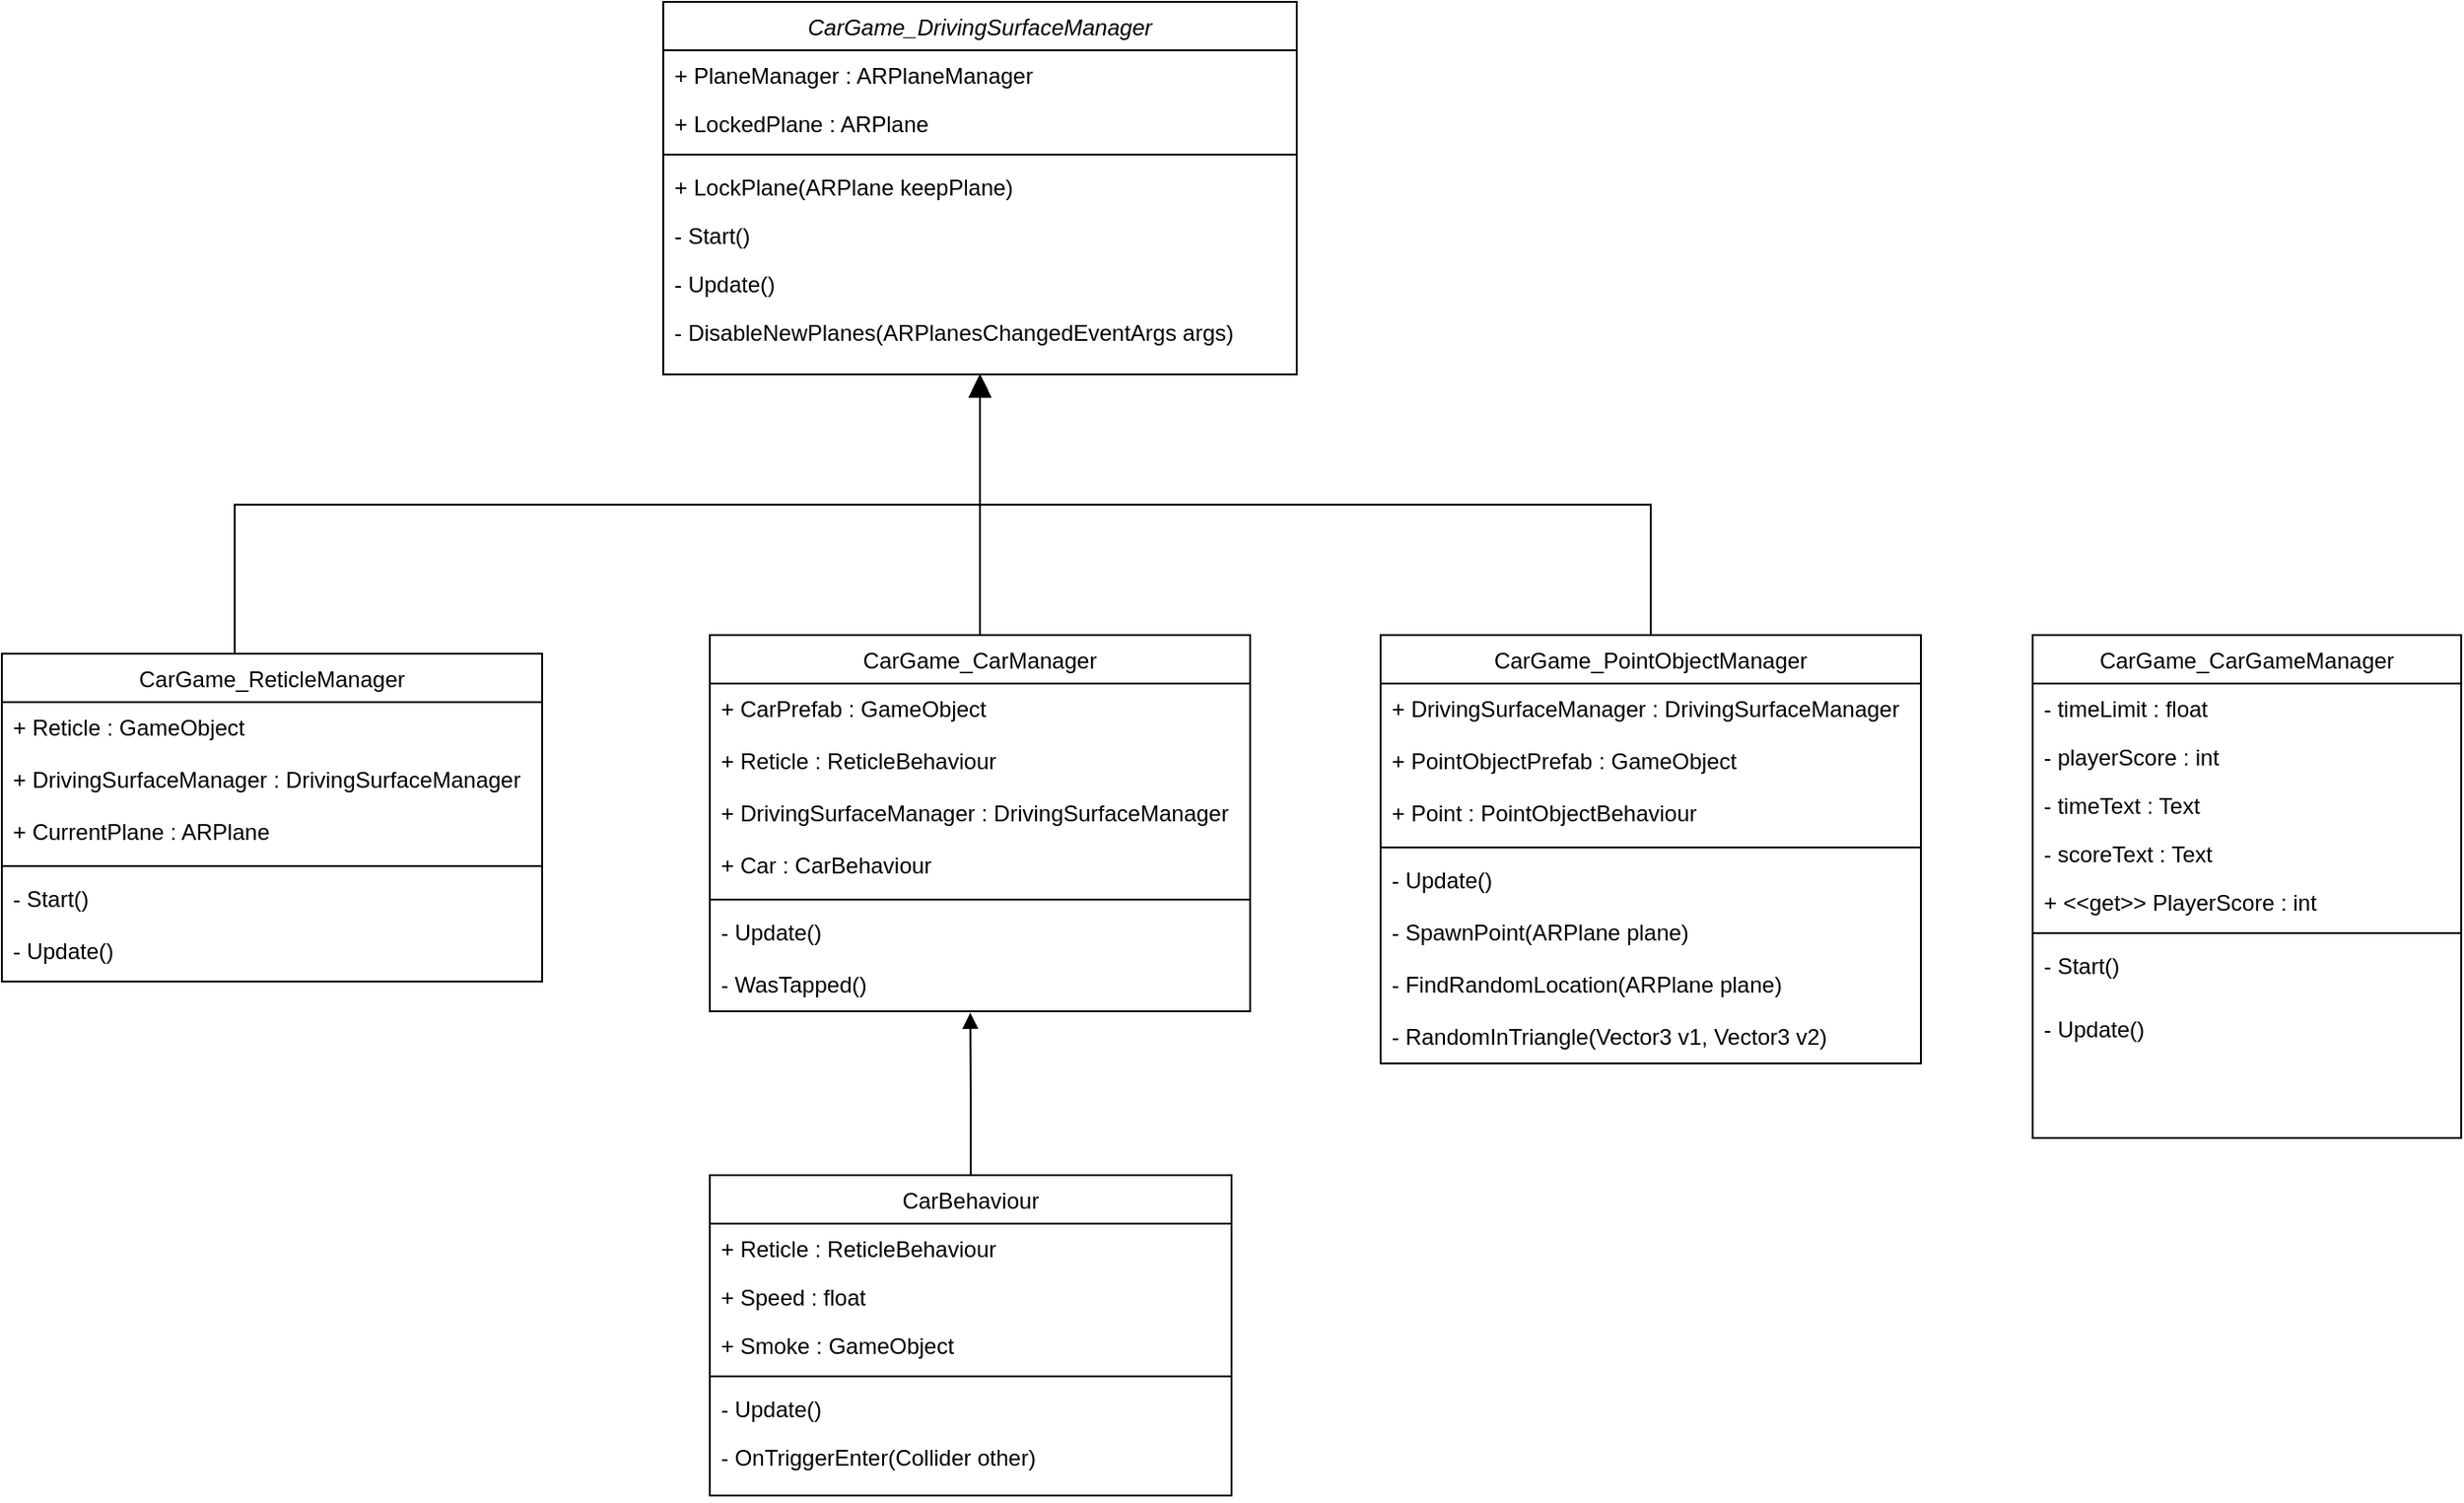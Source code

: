 <mxfile version="20.8.23" type="device"><diagram id="C5RBs43oDa-KdzZeNtuy" name="Page-1"><mxGraphModel dx="1545" dy="567" grid="1" gridSize="10" guides="1" tooltips="1" connect="1" arrows="1" fold="1" page="1" pageScale="1" pageWidth="827" pageHeight="1169" math="0" shadow="0"><root><mxCell id="WIyWlLk6GJQsqaUBKTNV-0"/><mxCell id="WIyWlLk6GJQsqaUBKTNV-1" parent="WIyWlLk6GJQsqaUBKTNV-0"/><mxCell id="zkfFHV4jXpPFQw0GAbJ--0" value="CarGame_DrivingSurfaceManager" style="swimlane;fontStyle=2;align=center;verticalAlign=top;childLayout=stackLayout;horizontal=1;startSize=26;horizontalStack=0;resizeParent=1;resizeLast=0;collapsible=1;marginBottom=0;rounded=0;shadow=0;strokeWidth=1;" parent="WIyWlLk6GJQsqaUBKTNV-1" vertex="1"><mxGeometry x="-5" y="30" width="340" height="200" as="geometry"><mxRectangle x="230" y="140" width="160" height="26" as="alternateBounds"/></mxGeometry></mxCell><mxCell id="7yIZQRil5i9GcMt45kjn-0" value="+ PlaneManager : ARPlaneManager" style="text;align=left;verticalAlign=top;spacingLeft=4;spacingRight=4;overflow=hidden;rotatable=0;points=[[0,0.5],[1,0.5]];portConstraint=eastwest;" parent="zkfFHV4jXpPFQw0GAbJ--0" vertex="1"><mxGeometry y="26" width="340" height="26" as="geometry"/></mxCell><mxCell id="50fMwvHNpZsZDcawcpJ_-1" value="+ LockedPlane : ARPlane" style="text;align=left;verticalAlign=top;spacingLeft=4;spacingRight=4;overflow=hidden;rotatable=0;points=[[0,0.5],[1,0.5]];portConstraint=eastwest;" parent="zkfFHV4jXpPFQw0GAbJ--0" vertex="1"><mxGeometry y="52" width="340" height="26" as="geometry"/></mxCell><mxCell id="zkfFHV4jXpPFQw0GAbJ--4" value="" style="line;html=1;strokeWidth=1;align=left;verticalAlign=middle;spacingTop=-1;spacingLeft=3;spacingRight=3;rotatable=0;labelPosition=right;points=[];portConstraint=eastwest;" parent="zkfFHV4jXpPFQw0GAbJ--0" vertex="1"><mxGeometry y="78" width="340" height="8" as="geometry"/></mxCell><mxCell id="zkfFHV4jXpPFQw0GAbJ--5" value="+ LockPlane(ARPlane keepPlane)" style="text;align=left;verticalAlign=top;spacingLeft=4;spacingRight=4;overflow=hidden;rotatable=0;points=[[0,0.5],[1,0.5]];portConstraint=eastwest;" parent="zkfFHV4jXpPFQw0GAbJ--0" vertex="1"><mxGeometry y="86" width="340" height="26" as="geometry"/></mxCell><mxCell id="50fMwvHNpZsZDcawcpJ_-2" value="- Start()" style="text;align=left;verticalAlign=top;spacingLeft=4;spacingRight=4;overflow=hidden;rotatable=0;points=[[0,0.5],[1,0.5]];portConstraint=eastwest;" parent="zkfFHV4jXpPFQw0GAbJ--0" vertex="1"><mxGeometry y="112" width="340" height="26" as="geometry"/></mxCell><mxCell id="50fMwvHNpZsZDcawcpJ_-3" value="- Update()" style="text;align=left;verticalAlign=top;spacingLeft=4;spacingRight=4;overflow=hidden;rotatable=0;points=[[0,0.5],[1,0.5]];portConstraint=eastwest;" parent="zkfFHV4jXpPFQw0GAbJ--0" vertex="1"><mxGeometry y="138" width="340" height="26" as="geometry"/></mxCell><mxCell id="50fMwvHNpZsZDcawcpJ_-4" value="- DisableNewPlanes(ARPlanesChangedEventArgs args)" style="text;align=left;verticalAlign=top;spacingLeft=4;spacingRight=4;overflow=hidden;rotatable=0;points=[[0,0.5],[1,0.5]];portConstraint=eastwest;" parent="zkfFHV4jXpPFQw0GAbJ--0" vertex="1"><mxGeometry y="164" width="340" height="26" as="geometry"/></mxCell><mxCell id="zkfFHV4jXpPFQw0GAbJ--6" value="CarGame_CarManager" style="swimlane;fontStyle=0;align=center;verticalAlign=top;childLayout=stackLayout;horizontal=1;startSize=26;horizontalStack=0;resizeParent=1;resizeLast=0;collapsible=1;marginBottom=0;rounded=0;shadow=0;strokeWidth=1;swimlaneLine=1;" parent="WIyWlLk6GJQsqaUBKTNV-1" vertex="1"><mxGeometry x="20" y="370" width="290" height="202" as="geometry"><mxRectangle x="130" y="380" width="160" height="26" as="alternateBounds"/></mxGeometry></mxCell><mxCell id="7yIZQRil5i9GcMt45kjn-5" value="+ CarPrefab : GameObject" style="text;align=left;verticalAlign=top;spacingLeft=4;spacingRight=4;overflow=hidden;rotatable=0;points=[[0,0.5],[1,0.5]];portConstraint=eastwest;rounded=0;shadow=0;html=0;" parent="zkfFHV4jXpPFQw0GAbJ--6" vertex="1"><mxGeometry y="26" width="290" height="28" as="geometry"/></mxCell><mxCell id="nfa86kbB0fBzZDHKXP59-12" value="+ Reticle : ReticleBehaviour" style="text;align=left;verticalAlign=top;spacingLeft=4;spacingRight=4;overflow=hidden;rotatable=0;points=[[0,0.5],[1,0.5]];portConstraint=eastwest;rounded=0;shadow=0;html=0;" parent="zkfFHV4jXpPFQw0GAbJ--6" vertex="1"><mxGeometry y="54" width="290" height="28" as="geometry"/></mxCell><mxCell id="50fMwvHNpZsZDcawcpJ_-8" value="+ DrivingSurfaceManager : DrivingSurfaceManager" style="text;align=left;verticalAlign=top;spacingLeft=4;spacingRight=4;overflow=hidden;rotatable=0;points=[[0,0.5],[1,0.5]];portConstraint=eastwest;rounded=0;shadow=0;html=0;" parent="zkfFHV4jXpPFQw0GAbJ--6" vertex="1"><mxGeometry y="82" width="290" height="28" as="geometry"/></mxCell><mxCell id="50fMwvHNpZsZDcawcpJ_-9" value="+ Car : CarBehaviour" style="text;align=left;verticalAlign=top;spacingLeft=4;spacingRight=4;overflow=hidden;rotatable=0;points=[[0,0.5],[1,0.5]];portConstraint=eastwest;rounded=0;shadow=0;html=0;" parent="zkfFHV4jXpPFQw0GAbJ--6" vertex="1"><mxGeometry y="110" width="290" height="28" as="geometry"/></mxCell><mxCell id="zkfFHV4jXpPFQw0GAbJ--9" value="" style="line;html=1;strokeWidth=1;align=left;verticalAlign=middle;spacingTop=-1;spacingLeft=3;spacingRight=3;rotatable=0;labelPosition=right;points=[];portConstraint=eastwest;" parent="zkfFHV4jXpPFQw0GAbJ--6" vertex="1"><mxGeometry y="138" width="290" height="8" as="geometry"/></mxCell><mxCell id="nfa86kbB0fBzZDHKXP59-13" value="- Update()" style="text;align=left;verticalAlign=top;spacingLeft=4;spacingRight=4;overflow=hidden;rotatable=0;points=[[0,0.5],[1,0.5]];portConstraint=eastwest;rounded=0;shadow=0;html=0;" parent="zkfFHV4jXpPFQw0GAbJ--6" vertex="1"><mxGeometry y="146" width="290" height="28" as="geometry"/></mxCell><mxCell id="nfa86kbB0fBzZDHKXP59-16" value="- WasTapped()" style="text;align=left;verticalAlign=top;spacingLeft=4;spacingRight=4;overflow=hidden;rotatable=0;points=[[0,0.5],[1,0.5]];portConstraint=eastwest;rounded=0;shadow=0;html=0;" parent="zkfFHV4jXpPFQw0GAbJ--6" vertex="1"><mxGeometry y="174" width="290" height="28" as="geometry"/></mxCell><mxCell id="zkfFHV4jXpPFQw0GAbJ--12" value="" style="endArrow=block;endSize=10;endFill=1;shadow=0;strokeWidth=1;rounded=0;edgeStyle=elbowEdgeStyle;elbow=vertical;" parent="WIyWlLk6GJQsqaUBKTNV-1" source="zkfFHV4jXpPFQw0GAbJ--6" target="zkfFHV4jXpPFQw0GAbJ--0" edge="1"><mxGeometry width="160" relative="1" as="geometry"><mxPoint x="200" y="203" as="sourcePoint"/><mxPoint x="200" y="203" as="targetPoint"/></mxGeometry></mxCell><mxCell id="nfa86kbB0fBzZDHKXP59-17" value="CarGame_CarGameManager" style="swimlane;fontStyle=0;align=center;verticalAlign=top;childLayout=stackLayout;horizontal=1;startSize=26;horizontalStack=0;resizeParent=1;resizeLast=0;collapsible=1;marginBottom=0;rounded=0;shadow=0;strokeWidth=1;" parent="WIyWlLk6GJQsqaUBKTNV-1" vertex="1"><mxGeometry x="730" y="370" width="230" height="270" as="geometry"><mxRectangle x="130" y="380" width="160" height="26" as="alternateBounds"/></mxGeometry></mxCell><mxCell id="7yIZQRil5i9GcMt45kjn-9" value="- timeLimit : float" style="text;align=left;verticalAlign=top;spacingLeft=4;spacingRight=4;overflow=hidden;rotatable=0;points=[[0,0.5],[1,0.5]];portConstraint=eastwest;" parent="nfa86kbB0fBzZDHKXP59-17" vertex="1"><mxGeometry y="26" width="230" height="26" as="geometry"/></mxCell><mxCell id="50fMwvHNpZsZDcawcpJ_-7" value="- playerScore : int" style="text;align=left;verticalAlign=top;spacingLeft=4;spacingRight=4;overflow=hidden;rotatable=0;points=[[0,0.5],[1,0.5]];portConstraint=eastwest;" parent="nfa86kbB0fBzZDHKXP59-17" vertex="1"><mxGeometry y="52" width="230" height="26" as="geometry"/></mxCell><mxCell id="xCQRuStyOZl16WdHNOQV-10" value="- timeText : Text" style="text;align=left;verticalAlign=top;spacingLeft=4;spacingRight=4;overflow=hidden;rotatable=0;points=[[0,0.5],[1,0.5]];portConstraint=eastwest;" parent="nfa86kbB0fBzZDHKXP59-17" vertex="1"><mxGeometry y="78" width="230" height="26" as="geometry"/></mxCell><mxCell id="xCQRuStyOZl16WdHNOQV-11" value="- scoreText : Text" style="text;align=left;verticalAlign=top;spacingLeft=4;spacingRight=4;overflow=hidden;rotatable=0;points=[[0,0.5],[1,0.5]];portConstraint=eastwest;" parent="nfa86kbB0fBzZDHKXP59-17" vertex="1"><mxGeometry y="104" width="230" height="26" as="geometry"/></mxCell><mxCell id="xCQRuStyOZl16WdHNOQV-12" value="+ &lt;&lt;get&gt;&gt; PlayerScore : int" style="text;align=left;verticalAlign=top;spacingLeft=4;spacingRight=4;overflow=hidden;rotatable=0;points=[[0,0.5],[1,0.5]];portConstraint=eastwest;" parent="nfa86kbB0fBzZDHKXP59-17" vertex="1"><mxGeometry y="130" width="230" height="26" as="geometry"/></mxCell><mxCell id="nfa86kbB0fBzZDHKXP59-18" value="" style="line;html=1;strokeWidth=1;align=left;verticalAlign=middle;spacingTop=-1;spacingLeft=3;spacingRight=3;rotatable=0;labelPosition=right;points=[];portConstraint=eastwest;" parent="nfa86kbB0fBzZDHKXP59-17" vertex="1"><mxGeometry y="156" width="230" height="8" as="geometry"/></mxCell><mxCell id="nfa86kbB0fBzZDHKXP59-20" value="- Start()&#10; " style="text;align=left;verticalAlign=top;spacingLeft=4;spacingRight=4;overflow=hidden;rotatable=0;points=[[0,0.5],[1,0.5]];portConstraint=eastwest;" parent="nfa86kbB0fBzZDHKXP59-17" vertex="1"><mxGeometry y="164" width="230" height="34" as="geometry"/></mxCell><mxCell id="7yIZQRil5i9GcMt45kjn-10" value="- Update()&#10; " style="text;align=left;verticalAlign=top;spacingLeft=4;spacingRight=4;overflow=hidden;rotatable=0;points=[[0,0.5],[1,0.5]];portConstraint=eastwest;" parent="nfa86kbB0fBzZDHKXP59-17" vertex="1"><mxGeometry y="198" width="230" height="34" as="geometry"/></mxCell><mxCell id="50fMwvHNpZsZDcawcpJ_-12" style="edgeStyle=orthogonalEdgeStyle;rounded=0;orthogonalLoop=1;jettySize=auto;html=1;entryX=0.482;entryY=1.029;entryDx=0;entryDy=0;entryPerimeter=0;endArrow=block;endFill=1;" parent="WIyWlLk6GJQsqaUBKTNV-1" source="7yIZQRil5i9GcMt45kjn-23" target="nfa86kbB0fBzZDHKXP59-16" edge="1"><mxGeometry relative="1" as="geometry"/></mxCell><mxCell id="7yIZQRil5i9GcMt45kjn-23" value="CarBehaviour" style="swimlane;fontStyle=0;align=center;verticalAlign=top;childLayout=stackLayout;horizontal=1;startSize=26;horizontalStack=0;resizeParent=1;resizeLast=0;collapsible=1;marginBottom=0;rounded=0;shadow=0;strokeWidth=1;" parent="WIyWlLk6GJQsqaUBKTNV-1" vertex="1"><mxGeometry x="20" y="660" width="280" height="172" as="geometry"><mxRectangle x="130" y="380" width="160" height="26" as="alternateBounds"/></mxGeometry></mxCell><mxCell id="7yIZQRil5i9GcMt45kjn-27" value="+ Reticle : ReticleBehaviour" style="text;align=left;verticalAlign=top;spacingLeft=4;spacingRight=4;overflow=hidden;rotatable=0;points=[[0,0.5],[1,0.5]];portConstraint=eastwest;" parent="7yIZQRil5i9GcMt45kjn-23" vertex="1"><mxGeometry y="26" width="280" height="26" as="geometry"/></mxCell><mxCell id="7yIZQRil5i9GcMt45kjn-28" value="+ Speed : float" style="text;align=left;verticalAlign=top;spacingLeft=4;spacingRight=4;overflow=hidden;rotatable=0;points=[[0,0.5],[1,0.5]];portConstraint=eastwest;" parent="7yIZQRil5i9GcMt45kjn-23" vertex="1"><mxGeometry y="52" width="280" height="26" as="geometry"/></mxCell><mxCell id="50fMwvHNpZsZDcawcpJ_-36" value="+ Smoke : GameObject" style="text;align=left;verticalAlign=top;spacingLeft=4;spacingRight=4;overflow=hidden;rotatable=0;points=[[0,0.5],[1,0.5]];portConstraint=eastwest;" parent="7yIZQRil5i9GcMt45kjn-23" vertex="1"><mxGeometry y="78" width="280" height="26" as="geometry"/></mxCell><mxCell id="7yIZQRil5i9GcMt45kjn-24" value="" style="line;html=1;strokeWidth=1;align=left;verticalAlign=middle;spacingTop=-1;spacingLeft=3;spacingRight=3;rotatable=0;labelPosition=right;points=[];portConstraint=eastwest;" parent="7yIZQRil5i9GcMt45kjn-23" vertex="1"><mxGeometry y="104" width="280" height="8" as="geometry"/></mxCell><mxCell id="7yIZQRil5i9GcMt45kjn-29" value="- Update()" style="text;align=left;verticalAlign=top;spacingLeft=4;spacingRight=4;overflow=hidden;rotatable=0;points=[[0,0.5],[1,0.5]];portConstraint=eastwest;" parent="7yIZQRil5i9GcMt45kjn-23" vertex="1"><mxGeometry y="112" width="280" height="26" as="geometry"/></mxCell><mxCell id="7yIZQRil5i9GcMt45kjn-26" value="- OnTriggerEnter(Collider other)" style="text;align=left;verticalAlign=top;spacingLeft=4;spacingRight=4;overflow=hidden;rotatable=0;points=[[0,0.5],[1,0.5]];portConstraint=eastwest;" parent="7yIZQRil5i9GcMt45kjn-23" vertex="1"><mxGeometry y="138" width="280" height="34" as="geometry"/></mxCell><mxCell id="50fMwvHNpZsZDcawcpJ_-34" style="edgeStyle=orthogonalEdgeStyle;rounded=0;orthogonalLoop=1;jettySize=auto;html=1;entryX=0.5;entryY=1;entryDx=0;entryDy=0;endArrow=block;endFill=1;" parent="WIyWlLk6GJQsqaUBKTNV-1" source="50fMwvHNpZsZDcawcpJ_-14" target="zkfFHV4jXpPFQw0GAbJ--0" edge="1"><mxGeometry relative="1" as="geometry"><Array as="points"><mxPoint x="-235" y="300"/><mxPoint x="165" y="300"/></Array></mxGeometry></mxCell><mxCell id="50fMwvHNpZsZDcawcpJ_-14" value="CarGame_ReticleManager" style="swimlane;fontStyle=0;align=center;verticalAlign=top;childLayout=stackLayout;horizontal=1;startSize=26;horizontalStack=0;resizeParent=1;resizeLast=0;collapsible=1;marginBottom=0;rounded=0;shadow=0;strokeWidth=1;swimlaneLine=1;" parent="WIyWlLk6GJQsqaUBKTNV-1" vertex="1"><mxGeometry x="-360" y="380" width="290" height="176" as="geometry"><mxRectangle x="130" y="380" width="160" height="26" as="alternateBounds"/></mxGeometry></mxCell><mxCell id="50fMwvHNpZsZDcawcpJ_-16" value="+ Reticle : GameObject" style="text;align=left;verticalAlign=top;spacingLeft=4;spacingRight=4;overflow=hidden;rotatable=0;points=[[0,0.5],[1,0.5]];portConstraint=eastwest;rounded=0;shadow=0;html=0;" parent="50fMwvHNpZsZDcawcpJ_-14" vertex="1"><mxGeometry y="26" width="290" height="28" as="geometry"/></mxCell><mxCell id="50fMwvHNpZsZDcawcpJ_-17" value="+ DrivingSurfaceManager : DrivingSurfaceManager" style="text;align=left;verticalAlign=top;spacingLeft=4;spacingRight=4;overflow=hidden;rotatable=0;points=[[0,0.5],[1,0.5]];portConstraint=eastwest;rounded=0;shadow=0;html=0;" parent="50fMwvHNpZsZDcawcpJ_-14" vertex="1"><mxGeometry y="54" width="290" height="28" as="geometry"/></mxCell><mxCell id="50fMwvHNpZsZDcawcpJ_-18" value="+ CurrentPlane : ARPlane" style="text;align=left;verticalAlign=top;spacingLeft=4;spacingRight=4;overflow=hidden;rotatable=0;points=[[0,0.5],[1,0.5]];portConstraint=eastwest;rounded=0;shadow=0;html=0;" parent="50fMwvHNpZsZDcawcpJ_-14" vertex="1"><mxGeometry y="82" width="290" height="28" as="geometry"/></mxCell><mxCell id="50fMwvHNpZsZDcawcpJ_-19" value="" style="line;html=1;strokeWidth=1;align=left;verticalAlign=middle;spacingTop=-1;spacingLeft=3;spacingRight=3;rotatable=0;labelPosition=right;points=[];portConstraint=eastwest;" parent="50fMwvHNpZsZDcawcpJ_-14" vertex="1"><mxGeometry y="110" width="290" height="8" as="geometry"/></mxCell><mxCell id="50fMwvHNpZsZDcawcpJ_-20" value="- Start()" style="text;align=left;verticalAlign=top;spacingLeft=4;spacingRight=4;overflow=hidden;rotatable=0;points=[[0,0.5],[1,0.5]];portConstraint=eastwest;rounded=0;shadow=0;html=0;" parent="50fMwvHNpZsZDcawcpJ_-14" vertex="1"><mxGeometry y="118" width="290" height="28" as="geometry"/></mxCell><mxCell id="50fMwvHNpZsZDcawcpJ_-22" value="- Update()" style="text;align=left;verticalAlign=top;spacingLeft=4;spacingRight=4;overflow=hidden;rotatable=0;points=[[0,0.5],[1,0.5]];portConstraint=eastwest;rounded=0;shadow=0;html=0;" parent="50fMwvHNpZsZDcawcpJ_-14" vertex="1"><mxGeometry y="146" width="290" height="28" as="geometry"/></mxCell><mxCell id="50fMwvHNpZsZDcawcpJ_-35" style="edgeStyle=orthogonalEdgeStyle;rounded=0;orthogonalLoop=1;jettySize=auto;html=1;entryX=0.5;entryY=1;entryDx=0;entryDy=0;endArrow=block;endFill=1;" parent="WIyWlLk6GJQsqaUBKTNV-1" source="50fMwvHNpZsZDcawcpJ_-25" target="zkfFHV4jXpPFQw0GAbJ--0" edge="1"><mxGeometry relative="1" as="geometry"><Array as="points"><mxPoint x="525" y="300"/><mxPoint x="165" y="300"/></Array></mxGeometry></mxCell><mxCell id="50fMwvHNpZsZDcawcpJ_-25" value="CarGame_PointObjectManager" style="swimlane;fontStyle=0;align=center;verticalAlign=top;childLayout=stackLayout;horizontal=1;startSize=26;horizontalStack=0;resizeParent=1;resizeLast=0;collapsible=1;marginBottom=0;rounded=0;shadow=0;strokeWidth=1;swimlaneLine=1;" parent="WIyWlLk6GJQsqaUBKTNV-1" vertex="1"><mxGeometry x="380" y="370" width="290" height="230" as="geometry"><mxRectangle x="130" y="380" width="160" height="26" as="alternateBounds"/></mxGeometry></mxCell><mxCell id="50fMwvHNpZsZDcawcpJ_-28" value="+ DrivingSurfaceManager : DrivingSurfaceManager" style="text;align=left;verticalAlign=top;spacingLeft=4;spacingRight=4;overflow=hidden;rotatable=0;points=[[0,0.5],[1,0.5]];portConstraint=eastwest;rounded=0;shadow=0;html=0;" parent="50fMwvHNpZsZDcawcpJ_-25" vertex="1"><mxGeometry y="26" width="290" height="28" as="geometry"/></mxCell><mxCell id="50fMwvHNpZsZDcawcpJ_-26" value="+ PointObjectPrefab : GameObject" style="text;align=left;verticalAlign=top;spacingLeft=4;spacingRight=4;overflow=hidden;rotatable=0;points=[[0,0.5],[1,0.5]];portConstraint=eastwest;rounded=0;shadow=0;html=0;" parent="50fMwvHNpZsZDcawcpJ_-25" vertex="1"><mxGeometry y="54" width="290" height="28" as="geometry"/></mxCell><mxCell id="50fMwvHNpZsZDcawcpJ_-29" value="+ Point : PointObjectBehaviour" style="text;align=left;verticalAlign=top;spacingLeft=4;spacingRight=4;overflow=hidden;rotatable=0;points=[[0,0.5],[1,0.5]];portConstraint=eastwest;rounded=0;shadow=0;html=0;" parent="50fMwvHNpZsZDcawcpJ_-25" vertex="1"><mxGeometry y="82" width="290" height="28" as="geometry"/></mxCell><mxCell id="50fMwvHNpZsZDcawcpJ_-30" value="" style="line;html=1;strokeWidth=1;align=left;verticalAlign=middle;spacingTop=-1;spacingLeft=3;spacingRight=3;rotatable=0;labelPosition=right;points=[];portConstraint=eastwest;" parent="50fMwvHNpZsZDcawcpJ_-25" vertex="1"><mxGeometry y="110" width="290" height="8" as="geometry"/></mxCell><mxCell id="50fMwvHNpZsZDcawcpJ_-31" value="- Update()" style="text;align=left;verticalAlign=top;spacingLeft=4;spacingRight=4;overflow=hidden;rotatable=0;points=[[0,0.5],[1,0.5]];portConstraint=eastwest;rounded=0;shadow=0;html=0;" parent="50fMwvHNpZsZDcawcpJ_-25" vertex="1"><mxGeometry y="118" width="290" height="28" as="geometry"/></mxCell><mxCell id="50fMwvHNpZsZDcawcpJ_-32" value="- SpawnPoint(ARPlane plane)" style="text;align=left;verticalAlign=top;spacingLeft=4;spacingRight=4;overflow=hidden;rotatable=0;points=[[0,0.5],[1,0.5]];portConstraint=eastwest;rounded=0;shadow=0;html=0;" parent="50fMwvHNpZsZDcawcpJ_-25" vertex="1"><mxGeometry y="146" width="290" height="28" as="geometry"/></mxCell><mxCell id="50fMwvHNpZsZDcawcpJ_-46" value="- FindRandomLocation(ARPlane plane)" style="text;align=left;verticalAlign=top;spacingLeft=4;spacingRight=4;overflow=hidden;rotatable=0;points=[[0,0.5],[1,0.5]];portConstraint=eastwest;rounded=0;shadow=0;html=0;" parent="50fMwvHNpZsZDcawcpJ_-25" vertex="1"><mxGeometry y="174" width="290" height="28" as="geometry"/></mxCell><mxCell id="50fMwvHNpZsZDcawcpJ_-45" value="- RandomInTriangle(Vector3 v1, Vector3 v2)" style="text;align=left;verticalAlign=top;spacingLeft=4;spacingRight=4;overflow=hidden;rotatable=0;points=[[0,0.5],[1,0.5]];portConstraint=eastwest;rounded=0;shadow=0;html=0;" parent="50fMwvHNpZsZDcawcpJ_-25" vertex="1"><mxGeometry y="202" width="290" height="28" as="geometry"/></mxCell></root></mxGraphModel></diagram></mxfile>